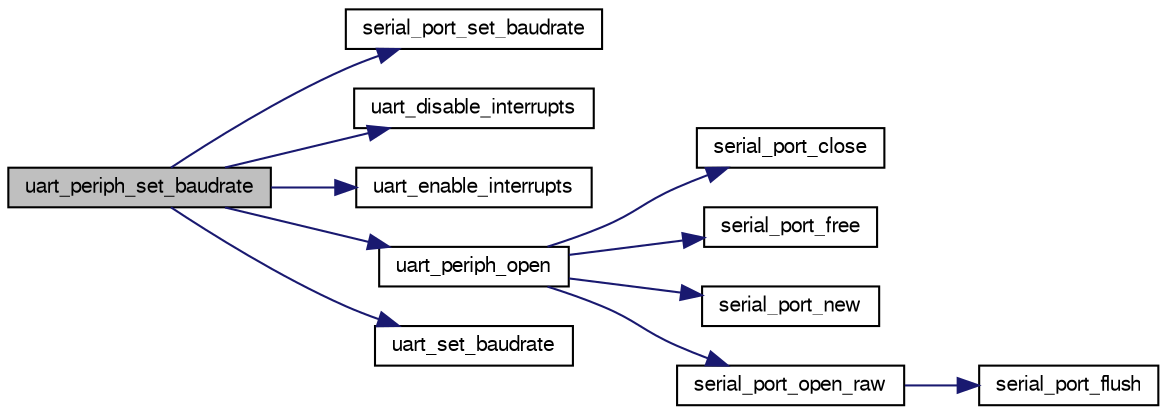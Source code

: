 digraph "uart_periph_set_baudrate"
{
  edge [fontname="FreeSans",fontsize="10",labelfontname="FreeSans",labelfontsize="10"];
  node [fontname="FreeSans",fontsize="10",shape=record];
  rankdir="LR";
  Node1 [label="uart_periph_set_baudrate",height=0.2,width=0.4,color="black", fillcolor="grey75", style="filled", fontcolor="black"];
  Node1 -> Node2 [color="midnightblue",fontsize="10",style="solid",fontname="FreeSans"];
  Node2 [label="serial_port_set_baudrate",height=0.2,width=0.4,color="black", fillcolor="white", style="filled",URL="$serial__port_8c.html#af25145952d87a0f805da05e7ceb3e5a8"];
  Node1 -> Node3 [color="midnightblue",fontsize="10",style="solid",fontname="FreeSans"];
  Node3 [label="uart_disable_interrupts",height=0.2,width=0.4,color="black", fillcolor="white", style="filled",URL="$lpc21_2mcu__periph_2uart__arch_8c.html#a199e1fae90e1e67b9f8eb64a8dad6f40"];
  Node1 -> Node4 [color="midnightblue",fontsize="10",style="solid",fontname="FreeSans"];
  Node4 [label="uart_enable_interrupts",height=0.2,width=0.4,color="black", fillcolor="white", style="filled",URL="$lpc21_2mcu__periph_2uart__arch_8c.html#ac5fd8cc59f0c367eb6ead6403ed92225"];
  Node1 -> Node5 [color="midnightblue",fontsize="10",style="solid",fontname="FreeSans"];
  Node5 [label="uart_periph_open",height=0.2,width=0.4,color="black", fillcolor="white", style="filled",URL="$linux_2mcu__periph_2uart__arch_8c.html#ac751a8cc23d0edf0d436ad40d0a3b50e"];
  Node5 -> Node6 [color="midnightblue",fontsize="10",style="solid",fontname="FreeSans"];
  Node6 [label="serial_port_close",height=0.2,width=0.4,color="black", fillcolor="white", style="filled",URL="$serial__port_8c.html#a436c287d25989f374ec728048a371b93"];
  Node5 -> Node7 [color="midnightblue",fontsize="10",style="solid",fontname="FreeSans"];
  Node7 [label="serial_port_free",height=0.2,width=0.4,color="black", fillcolor="white", style="filled",URL="$serial__port_8c.html#a2c010011ea7396568f40b0137dcbf646"];
  Node5 -> Node8 [color="midnightblue",fontsize="10",style="solid",fontname="FreeSans"];
  Node8 [label="serial_port_new",height=0.2,width=0.4,color="black", fillcolor="white", style="filled",URL="$serial__port_8c.html#aee75c3cee5e5beaef3f9b1a692d3633c"];
  Node5 -> Node9 [color="midnightblue",fontsize="10",style="solid",fontname="FreeSans"];
  Node9 [label="serial_port_open_raw",height=0.2,width=0.4,color="black", fillcolor="white", style="filled",URL="$serial__port_8c.html#a69092c80559cd279bfd046d53b25fefd"];
  Node9 -> Node10 [color="midnightblue",fontsize="10",style="solid",fontname="FreeSans"];
  Node10 [label="serial_port_flush",height=0.2,width=0.4,color="black", fillcolor="white", style="filled",URL="$serial__port_8c.html#afafe7988057b4462cafea02de41b6488"];
  Node1 -> Node11 [color="midnightblue",fontsize="10",style="solid",fontname="FreeSans"];
  Node11 [label="uart_set_baudrate",height=0.2,width=0.4,color="black", fillcolor="white", style="filled",URL="$lpc21_2mcu__periph_2uart__arch_8c.html#a8af8009489a4355fe25541d5dc6f3c5b"];
}
